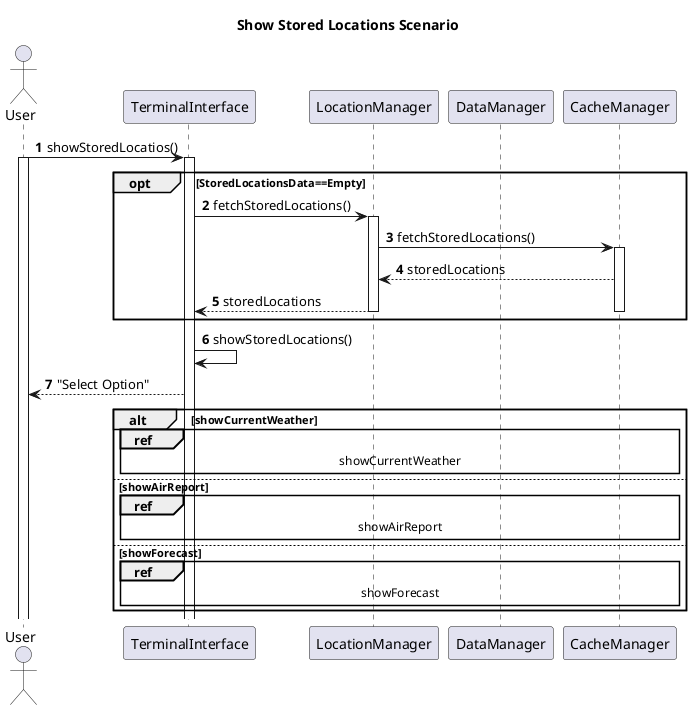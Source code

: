 @startuml
title Show Stored Locations Scenario
autonumber

actor User
participant TerminalInterface
participant LocationManager
participant DataManager
participant CacheManager

User -> TerminalInterface: showStoredLocatios()
activate TerminalInterface
activate User


opt StoredLocationsData==Empty
TerminalInterface -> LocationManager: fetchStoredLocations()
activate LocationManager
LocationManager -> CacheManager: fetchStoredLocations()
activate CacheManager
CacheManager --> LocationManager: storedLocations
LocationManager --> TerminalInterface: storedLocations
deactivate CacheManager
deactivate LocationManager
end
TerminalInterface -> TerminalInterface: showStoredLocations()
TerminalInterface --> User: "Select Option"

alt showCurrentWeather
    
ref over TerminalInterface,LocationManager,DataManager,CacheManager
    showCurrentWeather
end ref

else showAirReport

ref over TerminalInterface,LocationManager,DataManager,CacheManager
    showAirReport
end ref

else showForecast

ref over TerminalInterface,LocationManager,DataManager,CacheManager
    showForecast
end ref


end
